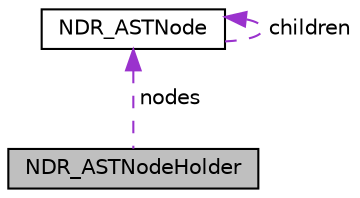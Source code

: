digraph "NDR_ASTNodeHolder"
{
 // LATEX_PDF_SIZE
  edge [fontname="Helvetica",fontsize="10",labelfontname="Helvetica",labelfontsize="10"];
  node [fontname="Helvetica",fontsize="10",shape=record];
  Node1 [label="NDR_ASTNodeHolder",height=0.2,width=0.4,color="black", fillcolor="grey75", style="filled", fontcolor="black",tooltip=" "];
  Node2 -> Node1 [dir="back",color="darkorchid3",fontsize="10",style="dashed",label=" nodes" ];
  Node2 [label="NDR_ASTNode",height=0.2,width=0.4,color="black", fillcolor="white", style="filled",URL="$structNDR__ASTNode.html",tooltip=" "];
  Node2 -> Node2 [dir="back",color="darkorchid3",fontsize="10",style="dashed",label=" children" ];
}
